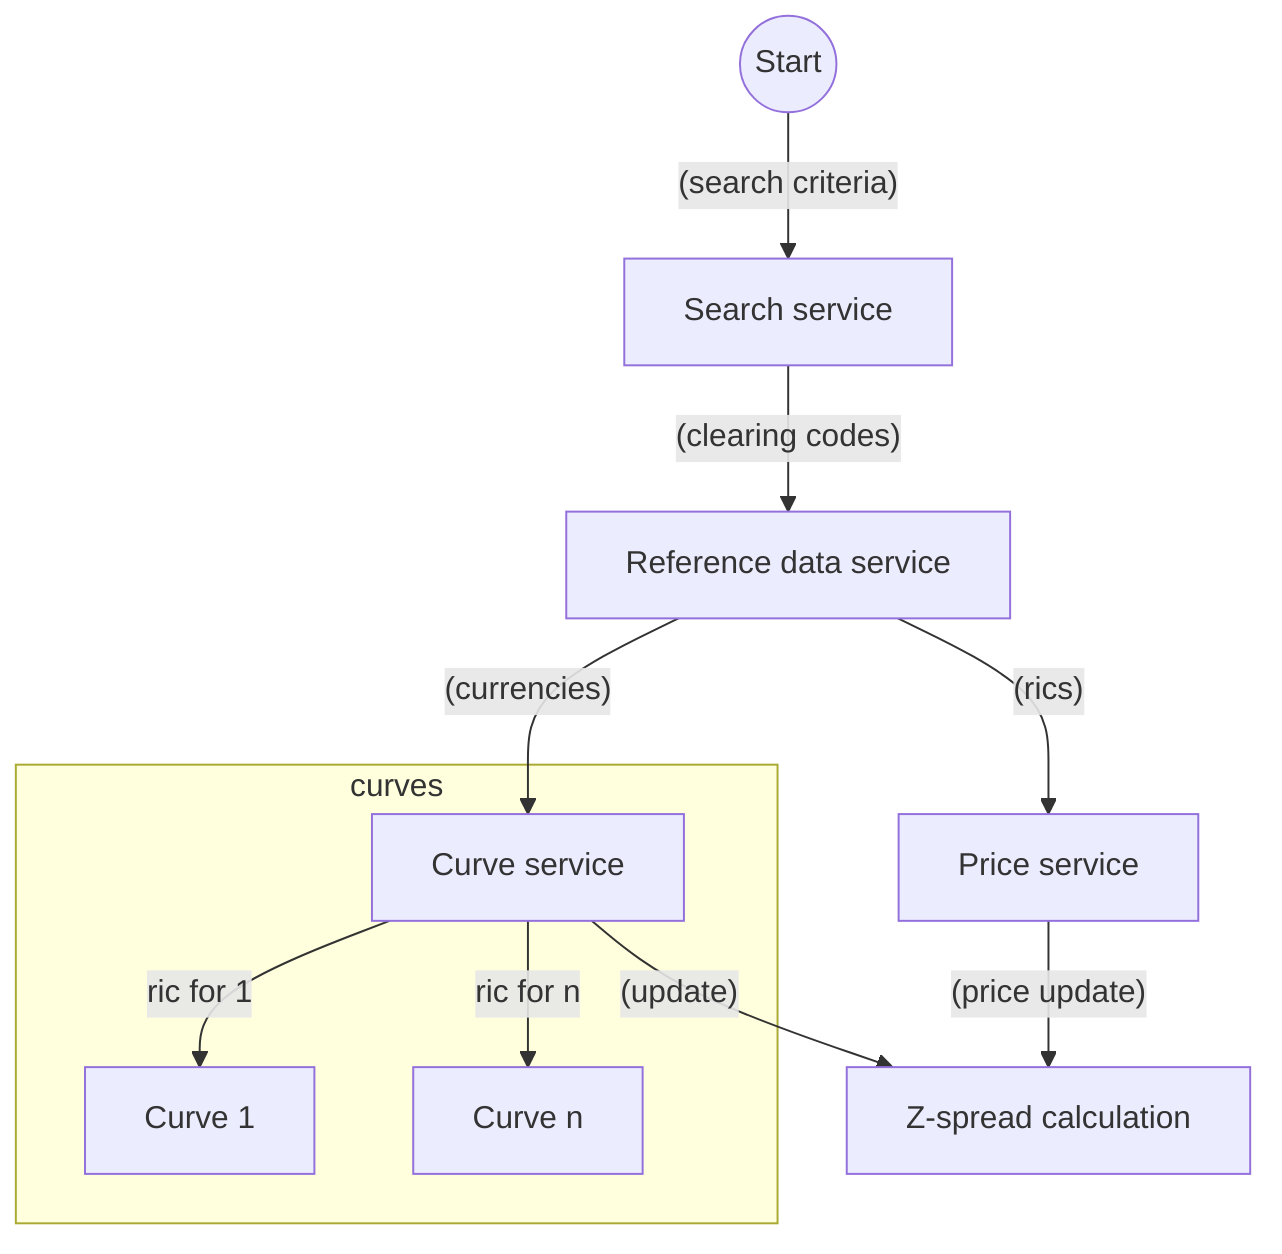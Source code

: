 graph TD

rds-->|"(currencies)"|cs
cs-->|"(update)"|calc

subgraph curves
    cs["Curve service"]
    c0["Curve 1"]
    cn["Curve n"]

    cs-->|ric for 1|c0
    cs-->|ric for n|cn
end

input(("Start"))
ss["Search service"]
rds["Reference data service"]
ps["Price service"]
calc["Z-spread calculation"]

input-->|"(search criteria)"|ss
ss-->|"(clearing codes)"|rds
rds-->|"(rics)"|ps
ps-->|"(price update)"|calc